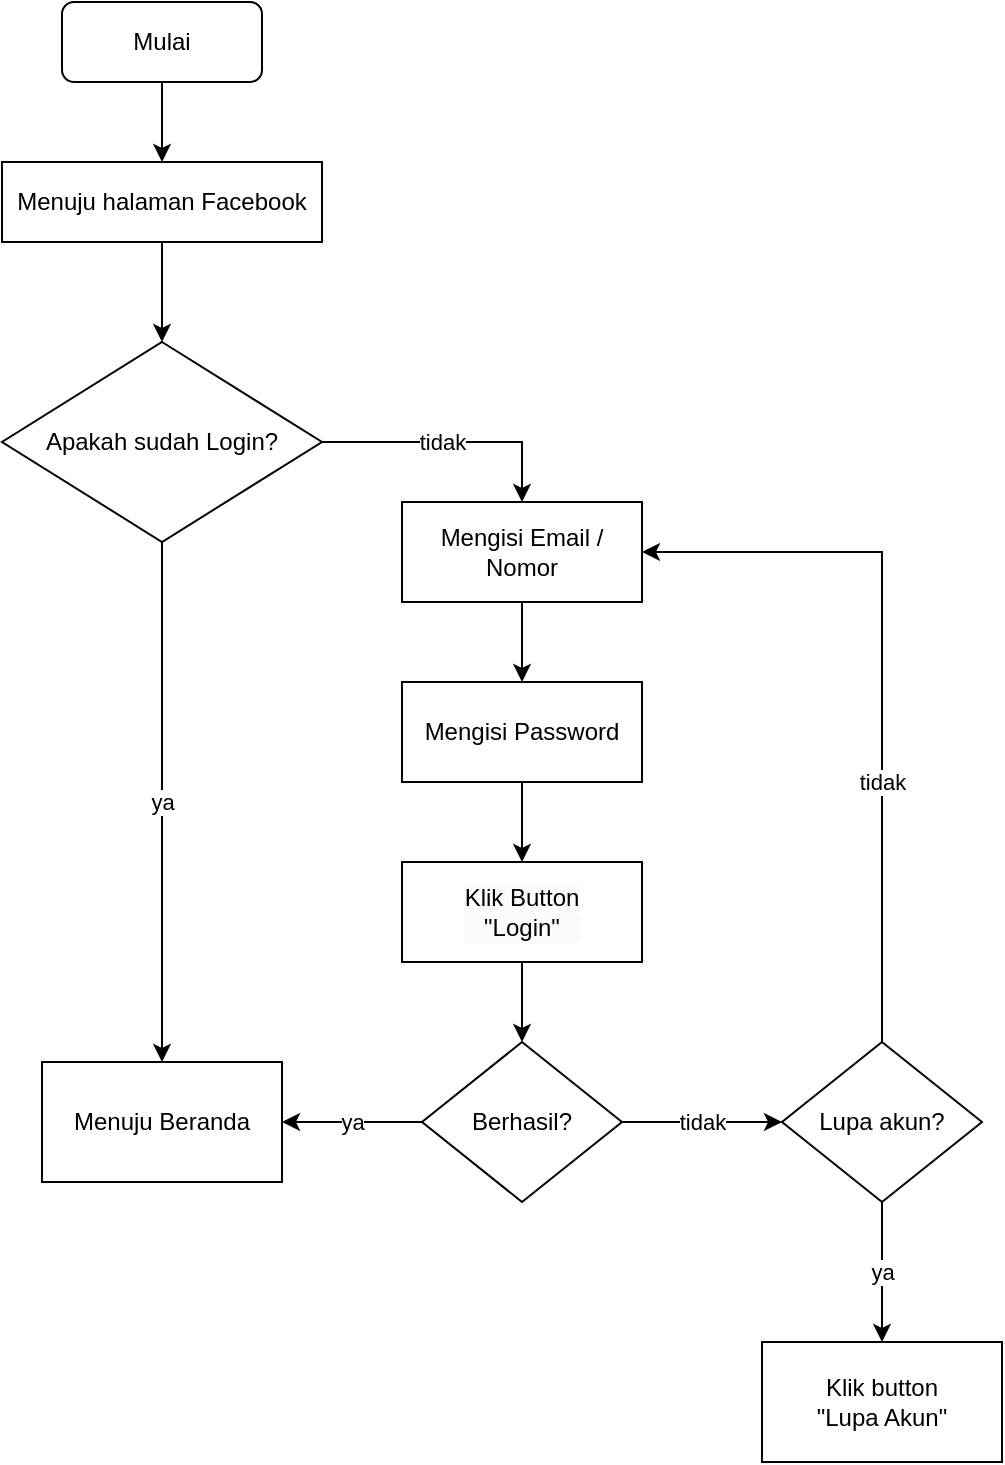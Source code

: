 <mxfile version="24.7.14">
  <diagram name="Page-1" id="_DfqwKosqTVEirYqy2V9">
    <mxGraphModel dx="1134" dy="589" grid="1" gridSize="10" guides="1" tooltips="1" connect="1" arrows="1" fold="1" page="1" pageScale="1" pageWidth="850" pageHeight="1100" math="0" shadow="0">
      <root>
        <mxCell id="0" />
        <mxCell id="1" parent="0" />
        <mxCell id="NwUo4CZcdV5w115sLZpy-5" value="" style="edgeStyle=orthogonalEdgeStyle;rounded=0;orthogonalLoop=1;jettySize=auto;html=1;" edge="1" parent="1" source="NwUo4CZcdV5w115sLZpy-1" target="NwUo4CZcdV5w115sLZpy-4">
          <mxGeometry relative="1" as="geometry" />
        </mxCell>
        <mxCell id="NwUo4CZcdV5w115sLZpy-1" value="Mulai" style="rounded=1;whiteSpace=wrap;html=1;" vertex="1" parent="1">
          <mxGeometry x="290" y="70" width="100" height="40" as="geometry" />
        </mxCell>
        <mxCell id="NwUo4CZcdV5w115sLZpy-26" value="" style="edgeStyle=orthogonalEdgeStyle;rounded=0;orthogonalLoop=1;jettySize=auto;html=1;" edge="1" parent="1" source="NwUo4CZcdV5w115sLZpy-4" target="NwUo4CZcdV5w115sLZpy-25">
          <mxGeometry relative="1" as="geometry" />
        </mxCell>
        <mxCell id="NwUo4CZcdV5w115sLZpy-4" value="Menuju halaman Facebook" style="rounded=0;whiteSpace=wrap;html=1;" vertex="1" parent="1">
          <mxGeometry x="260" y="150" width="160" height="40" as="geometry" />
        </mxCell>
        <mxCell id="NwUo4CZcdV5w115sLZpy-29" value="tidak" style="edgeStyle=orthogonalEdgeStyle;rounded=0;orthogonalLoop=1;jettySize=auto;html=1;exitX=1;exitY=0.5;exitDx=0;exitDy=0;entryX=0.5;entryY=0;entryDx=0;entryDy=0;" edge="1" parent="1" source="NwUo4CZcdV5w115sLZpy-25" target="NwUo4CZcdV5w115sLZpy-6">
          <mxGeometry x="-0.077" relative="1" as="geometry">
            <mxPoint as="offset" />
          </mxGeometry>
        </mxCell>
        <mxCell id="NwUo4CZcdV5w115sLZpy-36" value="ya" style="edgeStyle=orthogonalEdgeStyle;rounded=0;orthogonalLoop=1;jettySize=auto;html=1;exitX=0.5;exitY=1;exitDx=0;exitDy=0;entryX=0.5;entryY=0;entryDx=0;entryDy=0;" edge="1" parent="1" source="NwUo4CZcdV5w115sLZpy-25" target="NwUo4CZcdV5w115sLZpy-12">
          <mxGeometry relative="1" as="geometry">
            <Array as="points">
              <mxPoint x="340" y="600" />
            </Array>
          </mxGeometry>
        </mxCell>
        <mxCell id="NwUo4CZcdV5w115sLZpy-25" value="Apakah sudah Login?" style="rhombus;whiteSpace=wrap;html=1;rounded=0;" vertex="1" parent="1">
          <mxGeometry x="260" y="240" width="160" height="100" as="geometry" />
        </mxCell>
        <mxCell id="NwUo4CZcdV5w115sLZpy-6" value="Mengisi Email / Nomor" style="whiteSpace=wrap;html=1;rounded=0;" vertex="1" parent="1">
          <mxGeometry x="460" y="320" width="120" height="50" as="geometry" />
        </mxCell>
        <mxCell id="NwUo4CZcdV5w115sLZpy-34" style="edgeStyle=orthogonalEdgeStyle;rounded=0;orthogonalLoop=1;jettySize=auto;html=1;exitX=0.5;exitY=1;exitDx=0;exitDy=0;entryX=0.5;entryY=0;entryDx=0;entryDy=0;" edge="1" parent="1" source="NwUo4CZcdV5w115sLZpy-8" target="NwUo4CZcdV5w115sLZpy-19">
          <mxGeometry relative="1" as="geometry" />
        </mxCell>
        <mxCell id="NwUo4CZcdV5w115sLZpy-8" value="Mengisi Password" style="whiteSpace=wrap;html=1;rounded=0;" vertex="1" parent="1">
          <mxGeometry x="460" y="410" width="120" height="50" as="geometry" />
        </mxCell>
        <mxCell id="NwUo4CZcdV5w115sLZpy-40" value="tidak" style="edgeStyle=orthogonalEdgeStyle;rounded=0;orthogonalLoop=1;jettySize=auto;html=1;" edge="1" parent="1" source="NwUo4CZcdV5w115sLZpy-10" target="NwUo4CZcdV5w115sLZpy-39">
          <mxGeometry relative="1" as="geometry" />
        </mxCell>
        <mxCell id="NwUo4CZcdV5w115sLZpy-10" value="Berhasil?" style="rhombus;whiteSpace=wrap;html=1;rounded=0;" vertex="1" parent="1">
          <mxGeometry x="470" y="590" width="100" height="80" as="geometry" />
        </mxCell>
        <mxCell id="NwUo4CZcdV5w115sLZpy-12" value="Menuju Beranda" style="whiteSpace=wrap;html=1;rounded=0;" vertex="1" parent="1">
          <mxGeometry x="280" y="600" width="120" height="60" as="geometry" />
        </mxCell>
        <mxCell id="NwUo4CZcdV5w115sLZpy-35" style="edgeStyle=orthogonalEdgeStyle;rounded=0;orthogonalLoop=1;jettySize=auto;html=1;exitX=0.5;exitY=1;exitDx=0;exitDy=0;entryX=0.5;entryY=0;entryDx=0;entryDy=0;" edge="1" parent="1" source="NwUo4CZcdV5w115sLZpy-19" target="NwUo4CZcdV5w115sLZpy-10">
          <mxGeometry relative="1" as="geometry" />
        </mxCell>
        <mxCell id="NwUo4CZcdV5w115sLZpy-19" value="&lt;span style=&quot;color: rgb(0, 0, 0); font-family: Helvetica; font-size: 12px; font-style: normal; font-variant-ligatures: normal; font-variant-caps: normal; font-weight: 400; letter-spacing: normal; orphans: 2; text-align: center; text-indent: 0px; text-transform: none; widows: 2; word-spacing: 0px; -webkit-text-stroke-width: 0px; white-space: normal; background-color: rgb(251, 251, 251); text-decoration-thickness: initial; text-decoration-style: initial; text-decoration-color: initial; display: inline !important; float: none;&quot;&gt;Klik Button&lt;/span&gt;&lt;div style=&quot;forced-color-adjust: none; color: rgb(0, 0, 0); font-family: Helvetica; font-size: 12px; font-style: normal; font-variant-ligatures: normal; font-variant-caps: normal; font-weight: 400; letter-spacing: normal; orphans: 2; text-align: center; text-indent: 0px; text-transform: none; widows: 2; word-spacing: 0px; -webkit-text-stroke-width: 0px; white-space: normal; background-color: rgb(251, 251, 251); text-decoration-thickness: initial; text-decoration-style: initial; text-decoration-color: initial;&quot;&gt;&quot;Login&quot;&lt;/div&gt;" style="rounded=0;whiteSpace=wrap;html=1;" vertex="1" parent="1">
          <mxGeometry x="460" y="500" width="120" height="50" as="geometry" />
        </mxCell>
        <mxCell id="NwUo4CZcdV5w115sLZpy-9" value="" style="edgeStyle=orthogonalEdgeStyle;rounded=0;orthogonalLoop=1;jettySize=auto;html=1;" edge="1" parent="1" source="NwUo4CZcdV5w115sLZpy-6" target="NwUo4CZcdV5w115sLZpy-8">
          <mxGeometry relative="1" as="geometry" />
        </mxCell>
        <mxCell id="NwUo4CZcdV5w115sLZpy-13" value="ya" style="edgeStyle=orthogonalEdgeStyle;rounded=0;orthogonalLoop=1;jettySize=auto;html=1;" edge="1" parent="1" source="NwUo4CZcdV5w115sLZpy-10" target="NwUo4CZcdV5w115sLZpy-12">
          <mxGeometry relative="1" as="geometry" />
        </mxCell>
        <mxCell id="NwUo4CZcdV5w115sLZpy-41" value="tidak" style="edgeStyle=orthogonalEdgeStyle;rounded=0;orthogonalLoop=1;jettySize=auto;html=1;exitX=0.5;exitY=0;exitDx=0;exitDy=0;entryX=1;entryY=0.5;entryDx=0;entryDy=0;" edge="1" parent="1" source="NwUo4CZcdV5w115sLZpy-39" target="NwUo4CZcdV5w115sLZpy-6">
          <mxGeometry x="-0.288" relative="1" as="geometry">
            <mxPoint as="offset" />
          </mxGeometry>
        </mxCell>
        <mxCell id="NwUo4CZcdV5w115sLZpy-43" value="ya" style="edgeStyle=orthogonalEdgeStyle;rounded=0;orthogonalLoop=1;jettySize=auto;html=1;" edge="1" parent="1" source="NwUo4CZcdV5w115sLZpy-39" target="NwUo4CZcdV5w115sLZpy-42">
          <mxGeometry relative="1" as="geometry" />
        </mxCell>
        <mxCell id="NwUo4CZcdV5w115sLZpy-39" value="Lupa akun?" style="rhombus;whiteSpace=wrap;html=1;rounded=0;" vertex="1" parent="1">
          <mxGeometry x="650" y="590" width="100" height="80" as="geometry" />
        </mxCell>
        <mxCell id="NwUo4CZcdV5w115sLZpy-42" value="Klik button&lt;div&gt;&quot;Lupa Akun&quot;&lt;/div&gt;" style="whiteSpace=wrap;html=1;rounded=0;" vertex="1" parent="1">
          <mxGeometry x="640" y="740" width="120" height="60" as="geometry" />
        </mxCell>
      </root>
    </mxGraphModel>
  </diagram>
</mxfile>
